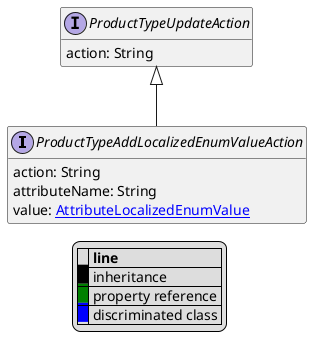 @startuml

hide empty fields
hide empty methods
legend
|= |= line |
|<back:black>   </back>| inheritance |
|<back:green>   </back>| property reference |
|<back:blue>   </back>| discriminated class |
endlegend
interface ProductTypeAddLocalizedEnumValueAction [[ProductTypeAddLocalizedEnumValueAction.svg]] extends ProductTypeUpdateAction {
    action: String
    attributeName: String
    value: [[AttributeLocalizedEnumValue.svg AttributeLocalizedEnumValue]]
}
interface ProductTypeUpdateAction [[ProductTypeUpdateAction.svg]]  {
    action: String
}





@enduml
